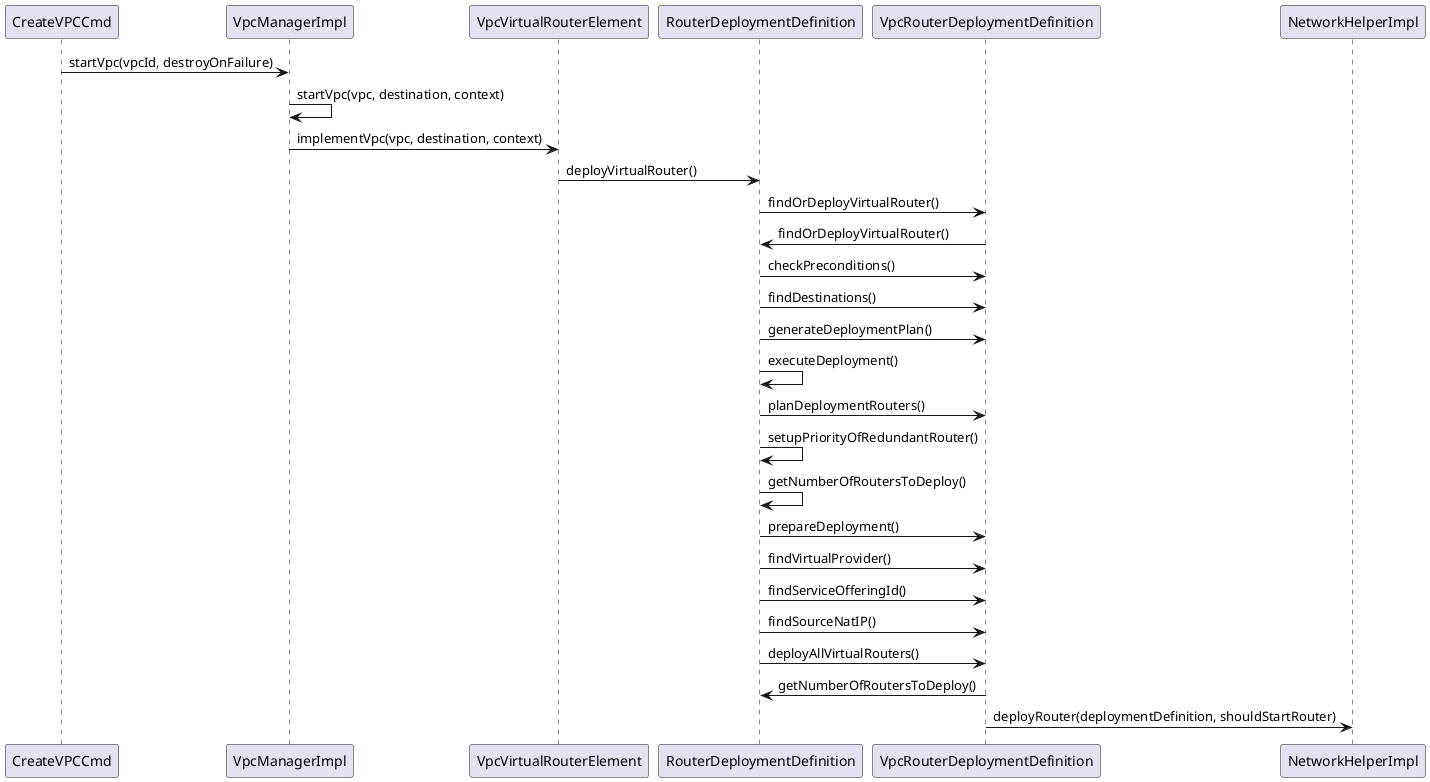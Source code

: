 @startuml

CreateVPCCmd -> VpcManagerImpl : startVpc(vpcId, destroyOnFailure)
VpcManagerImpl -> VpcManagerImpl : startVpc(vpc, destination, context)
VpcManagerImpl -> VpcVirtualRouterElement : implementVpc(vpc, destination, context)
VpcVirtualRouterElement -> RouterDeploymentDefinition : deployVirtualRouter()
RouterDeploymentDefinition -> VpcRouterDeploymentDefinition : findOrDeployVirtualRouter()
VpcRouterDeploymentDefinition -> RouterDeploymentDefinition : findOrDeployVirtualRouter()
RouterDeploymentDefinition -> VpcRouterDeploymentDefinition : checkPreconditions()
RouterDeploymentDefinition -> VpcRouterDeploymentDefinition : findDestinations()
RouterDeploymentDefinition -> VpcRouterDeploymentDefinition : generateDeploymentPlan()
RouterDeploymentDefinition -> RouterDeploymentDefinition : executeDeployment()
RouterDeploymentDefinition -> VpcRouterDeploymentDefinition : planDeploymentRouters()
RouterDeploymentDefinition -> RouterDeploymentDefinition : setupPriorityOfRedundantRouter()
RouterDeploymentDefinition -> RouterDeploymentDefinition : getNumberOfRoutersToDeploy()
RouterDeploymentDefinition -> VpcRouterDeploymentDefinition : prepareDeployment()

RouterDeploymentDefinition -> VpcRouterDeploymentDefinition : findVirtualProvider()
RouterDeploymentDefinition -> VpcRouterDeploymentDefinition : findServiceOfferingId()
RouterDeploymentDefinition -> VpcRouterDeploymentDefinition : findSourceNatIP()
RouterDeploymentDefinition -> VpcRouterDeploymentDefinition : deployAllVirtualRouters()
VpcRouterDeploymentDefinition -> RouterDeploymentDefinition : getNumberOfRoutersToDeploy()
VpcRouterDeploymentDefinition -> NetworkHelperImpl : deployRouter(deploymentDefinition, shouldStartRouter)

@enduml